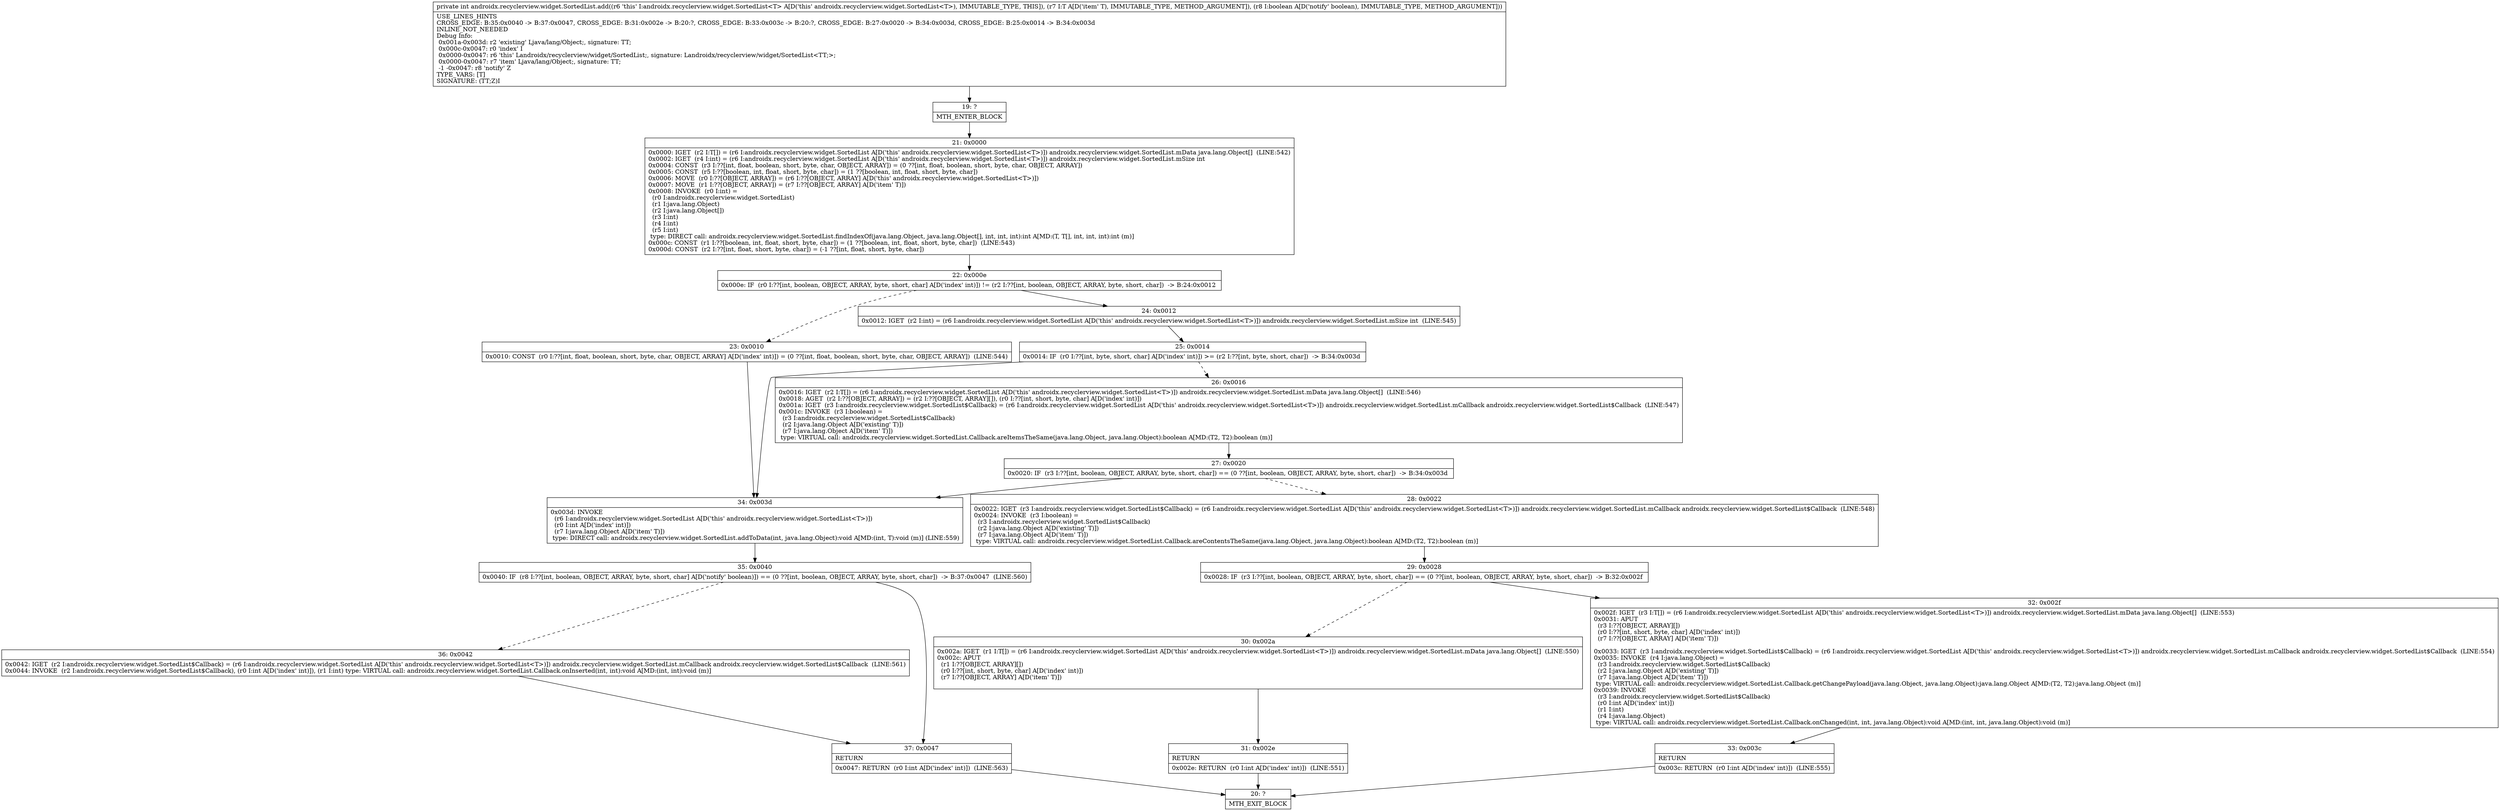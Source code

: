 digraph "CFG forandroidx.recyclerview.widget.SortedList.add(Ljava\/lang\/Object;Z)I" {
Node_19 [shape=record,label="{19\:\ ?|MTH_ENTER_BLOCK\l}"];
Node_21 [shape=record,label="{21\:\ 0x0000|0x0000: IGET  (r2 I:T[]) = (r6 I:androidx.recyclerview.widget.SortedList A[D('this' androidx.recyclerview.widget.SortedList\<T\>)]) androidx.recyclerview.widget.SortedList.mData java.lang.Object[]  (LINE:542)\l0x0002: IGET  (r4 I:int) = (r6 I:androidx.recyclerview.widget.SortedList A[D('this' androidx.recyclerview.widget.SortedList\<T\>)]) androidx.recyclerview.widget.SortedList.mSize int \l0x0004: CONST  (r3 I:??[int, float, boolean, short, byte, char, OBJECT, ARRAY]) = (0 ??[int, float, boolean, short, byte, char, OBJECT, ARRAY]) \l0x0005: CONST  (r5 I:??[boolean, int, float, short, byte, char]) = (1 ??[boolean, int, float, short, byte, char]) \l0x0006: MOVE  (r0 I:??[OBJECT, ARRAY]) = (r6 I:??[OBJECT, ARRAY] A[D('this' androidx.recyclerview.widget.SortedList\<T\>)]) \l0x0007: MOVE  (r1 I:??[OBJECT, ARRAY]) = (r7 I:??[OBJECT, ARRAY] A[D('item' T)]) \l0x0008: INVOKE  (r0 I:int) = \l  (r0 I:androidx.recyclerview.widget.SortedList)\l  (r1 I:java.lang.Object)\l  (r2 I:java.lang.Object[])\l  (r3 I:int)\l  (r4 I:int)\l  (r5 I:int)\l type: DIRECT call: androidx.recyclerview.widget.SortedList.findIndexOf(java.lang.Object, java.lang.Object[], int, int, int):int A[MD:(T, T[], int, int, int):int (m)]\l0x000c: CONST  (r1 I:??[boolean, int, float, short, byte, char]) = (1 ??[boolean, int, float, short, byte, char])  (LINE:543)\l0x000d: CONST  (r2 I:??[int, float, short, byte, char]) = (\-1 ??[int, float, short, byte, char]) \l}"];
Node_22 [shape=record,label="{22\:\ 0x000e|0x000e: IF  (r0 I:??[int, boolean, OBJECT, ARRAY, byte, short, char] A[D('index' int)]) != (r2 I:??[int, boolean, OBJECT, ARRAY, byte, short, char])  \-\> B:24:0x0012 \l}"];
Node_23 [shape=record,label="{23\:\ 0x0010|0x0010: CONST  (r0 I:??[int, float, boolean, short, byte, char, OBJECT, ARRAY] A[D('index' int)]) = (0 ??[int, float, boolean, short, byte, char, OBJECT, ARRAY])  (LINE:544)\l}"];
Node_34 [shape=record,label="{34\:\ 0x003d|0x003d: INVOKE  \l  (r6 I:androidx.recyclerview.widget.SortedList A[D('this' androidx.recyclerview.widget.SortedList\<T\>)])\l  (r0 I:int A[D('index' int)])\l  (r7 I:java.lang.Object A[D('item' T)])\l type: DIRECT call: androidx.recyclerview.widget.SortedList.addToData(int, java.lang.Object):void A[MD:(int, T):void (m)] (LINE:559)\l}"];
Node_35 [shape=record,label="{35\:\ 0x0040|0x0040: IF  (r8 I:??[int, boolean, OBJECT, ARRAY, byte, short, char] A[D('notify' boolean)]) == (0 ??[int, boolean, OBJECT, ARRAY, byte, short, char])  \-\> B:37:0x0047  (LINE:560)\l}"];
Node_36 [shape=record,label="{36\:\ 0x0042|0x0042: IGET  (r2 I:androidx.recyclerview.widget.SortedList$Callback) = (r6 I:androidx.recyclerview.widget.SortedList A[D('this' androidx.recyclerview.widget.SortedList\<T\>)]) androidx.recyclerview.widget.SortedList.mCallback androidx.recyclerview.widget.SortedList$Callback  (LINE:561)\l0x0044: INVOKE  (r2 I:androidx.recyclerview.widget.SortedList$Callback), (r0 I:int A[D('index' int)]), (r1 I:int) type: VIRTUAL call: androidx.recyclerview.widget.SortedList.Callback.onInserted(int, int):void A[MD:(int, int):void (m)]\l}"];
Node_37 [shape=record,label="{37\:\ 0x0047|RETURN\l|0x0047: RETURN  (r0 I:int A[D('index' int)])  (LINE:563)\l}"];
Node_20 [shape=record,label="{20\:\ ?|MTH_EXIT_BLOCK\l}"];
Node_24 [shape=record,label="{24\:\ 0x0012|0x0012: IGET  (r2 I:int) = (r6 I:androidx.recyclerview.widget.SortedList A[D('this' androidx.recyclerview.widget.SortedList\<T\>)]) androidx.recyclerview.widget.SortedList.mSize int  (LINE:545)\l}"];
Node_25 [shape=record,label="{25\:\ 0x0014|0x0014: IF  (r0 I:??[int, byte, short, char] A[D('index' int)]) \>= (r2 I:??[int, byte, short, char])  \-\> B:34:0x003d \l}"];
Node_26 [shape=record,label="{26\:\ 0x0016|0x0016: IGET  (r2 I:T[]) = (r6 I:androidx.recyclerview.widget.SortedList A[D('this' androidx.recyclerview.widget.SortedList\<T\>)]) androidx.recyclerview.widget.SortedList.mData java.lang.Object[]  (LINE:546)\l0x0018: AGET  (r2 I:??[OBJECT, ARRAY]) = (r2 I:??[OBJECT, ARRAY][]), (r0 I:??[int, short, byte, char] A[D('index' int)]) \l0x001a: IGET  (r3 I:androidx.recyclerview.widget.SortedList$Callback) = (r6 I:androidx.recyclerview.widget.SortedList A[D('this' androidx.recyclerview.widget.SortedList\<T\>)]) androidx.recyclerview.widget.SortedList.mCallback androidx.recyclerview.widget.SortedList$Callback  (LINE:547)\l0x001c: INVOKE  (r3 I:boolean) = \l  (r3 I:androidx.recyclerview.widget.SortedList$Callback)\l  (r2 I:java.lang.Object A[D('existing' T)])\l  (r7 I:java.lang.Object A[D('item' T)])\l type: VIRTUAL call: androidx.recyclerview.widget.SortedList.Callback.areItemsTheSame(java.lang.Object, java.lang.Object):boolean A[MD:(T2, T2):boolean (m)]\l}"];
Node_27 [shape=record,label="{27\:\ 0x0020|0x0020: IF  (r3 I:??[int, boolean, OBJECT, ARRAY, byte, short, char]) == (0 ??[int, boolean, OBJECT, ARRAY, byte, short, char])  \-\> B:34:0x003d \l}"];
Node_28 [shape=record,label="{28\:\ 0x0022|0x0022: IGET  (r3 I:androidx.recyclerview.widget.SortedList$Callback) = (r6 I:androidx.recyclerview.widget.SortedList A[D('this' androidx.recyclerview.widget.SortedList\<T\>)]) androidx.recyclerview.widget.SortedList.mCallback androidx.recyclerview.widget.SortedList$Callback  (LINE:548)\l0x0024: INVOKE  (r3 I:boolean) = \l  (r3 I:androidx.recyclerview.widget.SortedList$Callback)\l  (r2 I:java.lang.Object A[D('existing' T)])\l  (r7 I:java.lang.Object A[D('item' T)])\l type: VIRTUAL call: androidx.recyclerview.widget.SortedList.Callback.areContentsTheSame(java.lang.Object, java.lang.Object):boolean A[MD:(T2, T2):boolean (m)]\l}"];
Node_29 [shape=record,label="{29\:\ 0x0028|0x0028: IF  (r3 I:??[int, boolean, OBJECT, ARRAY, byte, short, char]) == (0 ??[int, boolean, OBJECT, ARRAY, byte, short, char])  \-\> B:32:0x002f \l}"];
Node_30 [shape=record,label="{30\:\ 0x002a|0x002a: IGET  (r1 I:T[]) = (r6 I:androidx.recyclerview.widget.SortedList A[D('this' androidx.recyclerview.widget.SortedList\<T\>)]) androidx.recyclerview.widget.SortedList.mData java.lang.Object[]  (LINE:550)\l0x002c: APUT  \l  (r1 I:??[OBJECT, ARRAY][])\l  (r0 I:??[int, short, byte, char] A[D('index' int)])\l  (r7 I:??[OBJECT, ARRAY] A[D('item' T)])\l \l}"];
Node_31 [shape=record,label="{31\:\ 0x002e|RETURN\l|0x002e: RETURN  (r0 I:int A[D('index' int)])  (LINE:551)\l}"];
Node_32 [shape=record,label="{32\:\ 0x002f|0x002f: IGET  (r3 I:T[]) = (r6 I:androidx.recyclerview.widget.SortedList A[D('this' androidx.recyclerview.widget.SortedList\<T\>)]) androidx.recyclerview.widget.SortedList.mData java.lang.Object[]  (LINE:553)\l0x0031: APUT  \l  (r3 I:??[OBJECT, ARRAY][])\l  (r0 I:??[int, short, byte, char] A[D('index' int)])\l  (r7 I:??[OBJECT, ARRAY] A[D('item' T)])\l \l0x0033: IGET  (r3 I:androidx.recyclerview.widget.SortedList$Callback) = (r6 I:androidx.recyclerview.widget.SortedList A[D('this' androidx.recyclerview.widget.SortedList\<T\>)]) androidx.recyclerview.widget.SortedList.mCallback androidx.recyclerview.widget.SortedList$Callback  (LINE:554)\l0x0035: INVOKE  (r4 I:java.lang.Object) = \l  (r3 I:androidx.recyclerview.widget.SortedList$Callback)\l  (r2 I:java.lang.Object A[D('existing' T)])\l  (r7 I:java.lang.Object A[D('item' T)])\l type: VIRTUAL call: androidx.recyclerview.widget.SortedList.Callback.getChangePayload(java.lang.Object, java.lang.Object):java.lang.Object A[MD:(T2, T2):java.lang.Object (m)]\l0x0039: INVOKE  \l  (r3 I:androidx.recyclerview.widget.SortedList$Callback)\l  (r0 I:int A[D('index' int)])\l  (r1 I:int)\l  (r4 I:java.lang.Object)\l type: VIRTUAL call: androidx.recyclerview.widget.SortedList.Callback.onChanged(int, int, java.lang.Object):void A[MD:(int, int, java.lang.Object):void (m)]\l}"];
Node_33 [shape=record,label="{33\:\ 0x003c|RETURN\l|0x003c: RETURN  (r0 I:int A[D('index' int)])  (LINE:555)\l}"];
MethodNode[shape=record,label="{private int androidx.recyclerview.widget.SortedList.add((r6 'this' I:androidx.recyclerview.widget.SortedList\<T\> A[D('this' androidx.recyclerview.widget.SortedList\<T\>), IMMUTABLE_TYPE, THIS]), (r7 I:T A[D('item' T), IMMUTABLE_TYPE, METHOD_ARGUMENT]), (r8 I:boolean A[D('notify' boolean), IMMUTABLE_TYPE, METHOD_ARGUMENT]))  | USE_LINES_HINTS\lCROSS_EDGE: B:35:0x0040 \-\> B:37:0x0047, CROSS_EDGE: B:31:0x002e \-\> B:20:?, CROSS_EDGE: B:33:0x003c \-\> B:20:?, CROSS_EDGE: B:27:0x0020 \-\> B:34:0x003d, CROSS_EDGE: B:25:0x0014 \-\> B:34:0x003d\lINLINE_NOT_NEEDED\lDebug Info:\l  0x001a\-0x003d: r2 'existing' Ljava\/lang\/Object;, signature: TT;\l  0x000c\-0x0047: r0 'index' I\l  0x0000\-0x0047: r6 'this' Landroidx\/recyclerview\/widget\/SortedList;, signature: Landroidx\/recyclerview\/widget\/SortedList\<TT;\>;\l  0x0000\-0x0047: r7 'item' Ljava\/lang\/Object;, signature: TT;\l  \-1 \-0x0047: r8 'notify' Z\lTYPE_VARS: [T]\lSIGNATURE: (TT;Z)I\l}"];
MethodNode -> Node_19;Node_19 -> Node_21;
Node_21 -> Node_22;
Node_22 -> Node_23[style=dashed];
Node_22 -> Node_24;
Node_23 -> Node_34;
Node_34 -> Node_35;
Node_35 -> Node_36[style=dashed];
Node_35 -> Node_37;
Node_36 -> Node_37;
Node_37 -> Node_20;
Node_24 -> Node_25;
Node_25 -> Node_26[style=dashed];
Node_25 -> Node_34;
Node_26 -> Node_27;
Node_27 -> Node_28[style=dashed];
Node_27 -> Node_34;
Node_28 -> Node_29;
Node_29 -> Node_30[style=dashed];
Node_29 -> Node_32;
Node_30 -> Node_31;
Node_31 -> Node_20;
Node_32 -> Node_33;
Node_33 -> Node_20;
}

